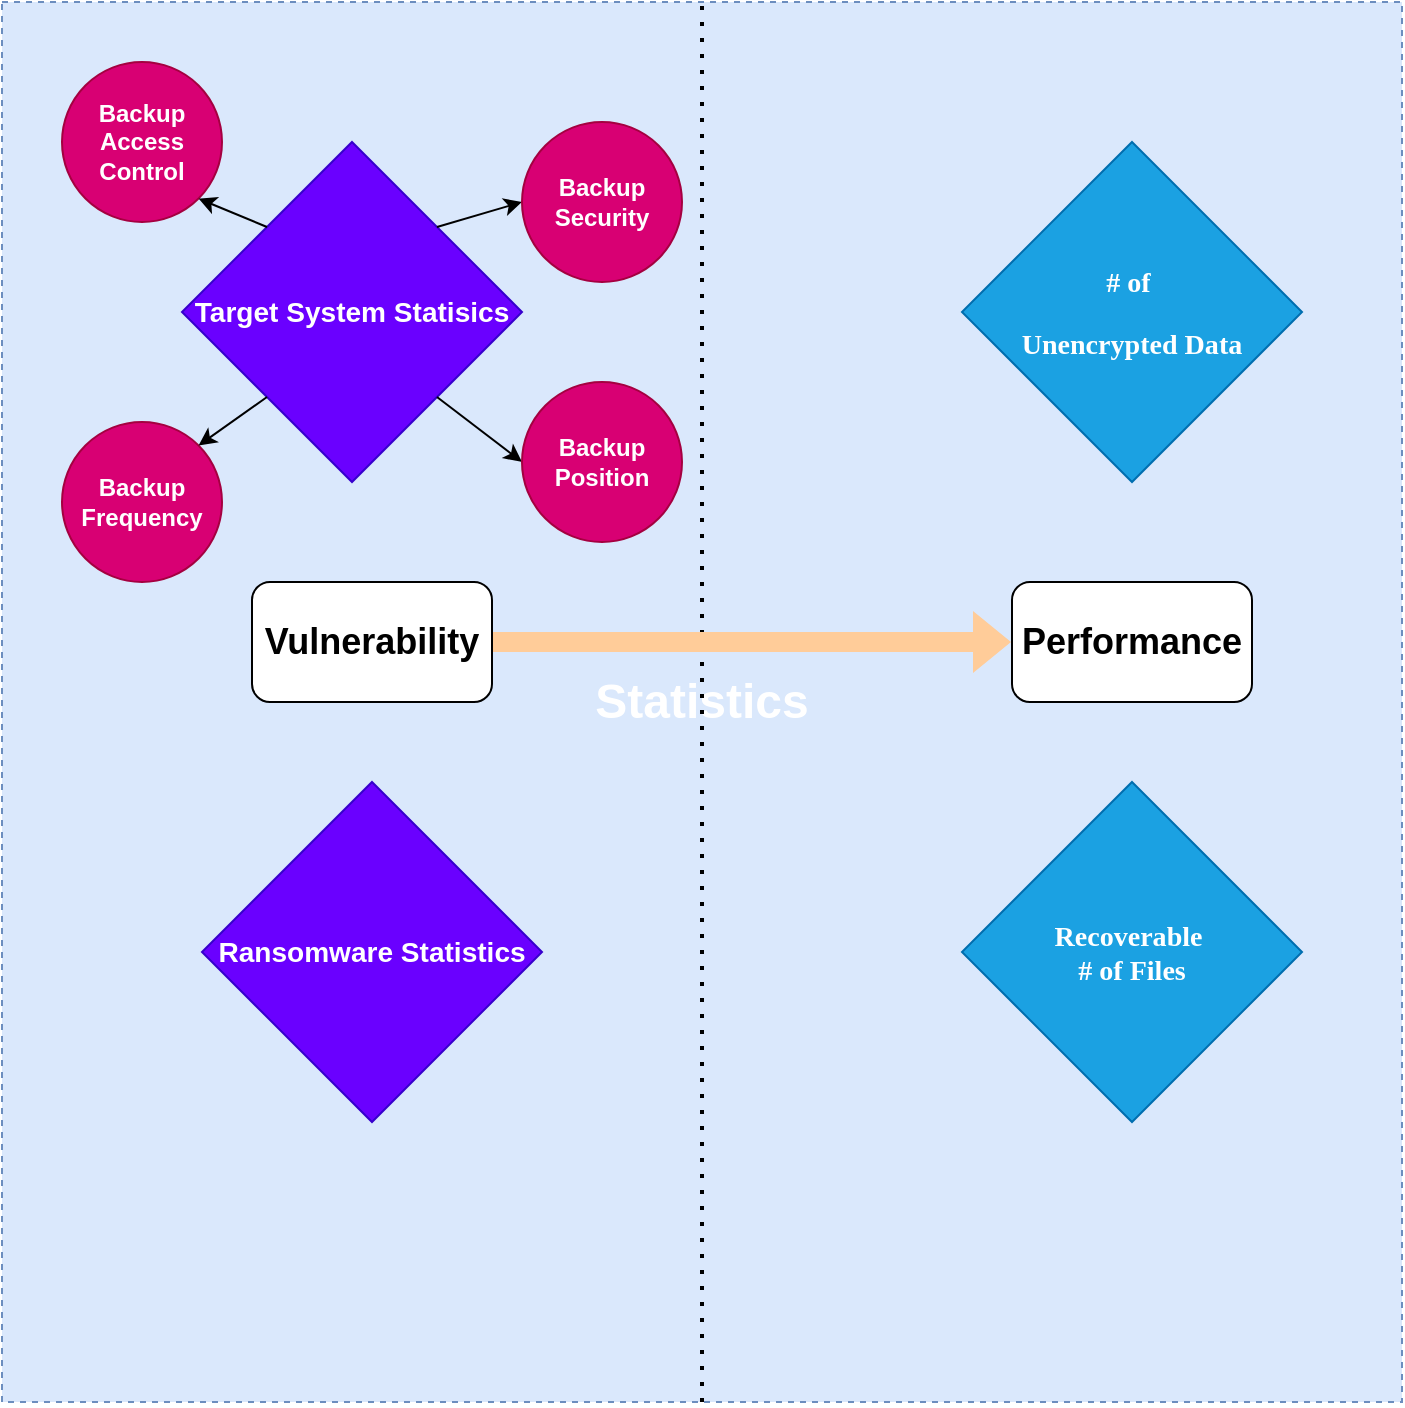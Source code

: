<mxfile version="21.2.9" type="github">
  <diagram name="Page-1" id="HjAe-cEzDwWQ3BzL_Kof">
    <mxGraphModel dx="1434" dy="764" grid="1" gridSize="10" guides="1" tooltips="1" connect="1" arrows="1" fold="1" page="1" pageScale="1" pageWidth="850" pageHeight="1100" math="0" shadow="0">
      <root>
        <mxCell id="0" />
        <mxCell id="1" parent="0" />
        <mxCell id="lzFla5q31AFlgDd7tzWI-1" value="&lt;h1&gt;&lt;font color=&quot;#ffffff&quot;&gt;Statistics&lt;/font&gt;&lt;/h1&gt;" style="whiteSpace=wrap;html=1;aspect=fixed;fillColor=#dae8fc;strokeColor=#6c8ebf;dashed=1;" vertex="1" parent="1">
          <mxGeometry x="30" y="10" width="700" height="700" as="geometry" />
        </mxCell>
        <mxCell id="lzFla5q31AFlgDd7tzWI-2" value="&lt;h3&gt;&lt;font face=&quot;Georgia&quot;&gt;# of&amp;nbsp;&lt;/font&gt;&lt;/h3&gt;&lt;h3&gt;&lt;font face=&quot;Georgia&quot;&gt;Unencrypted Data&lt;/font&gt;&lt;/h3&gt;" style="rhombus;whiteSpace=wrap;html=1;fillColor=#1ba1e2;fontColor=#ffffff;strokeColor=#006EAF;" vertex="1" parent="1">
          <mxGeometry x="510" y="80" width="170" height="170" as="geometry" />
        </mxCell>
        <mxCell id="lzFla5q31AFlgDd7tzWI-3" value="&lt;h3&gt;&lt;font face=&quot;Georgia&quot;&gt;Recoverable&amp;nbsp;&lt;br&gt;&lt;/font&gt;&lt;font face=&quot;Georgia&quot;&gt;# of Files&lt;/font&gt;&lt;/h3&gt;" style="rhombus;whiteSpace=wrap;html=1;fillColor=#1ba1e2;fontColor=#ffffff;strokeColor=#006EAF;" vertex="1" parent="1">
          <mxGeometry x="510" y="400" width="170" height="170" as="geometry" />
        </mxCell>
        <mxCell id="lzFla5q31AFlgDd7tzWI-4" value="&lt;h3&gt;Ransomware Statistics&lt;/h3&gt;" style="rhombus;whiteSpace=wrap;html=1;fillColor=#6a00ff;fontColor=#ffffff;strokeColor=#3700CC;" vertex="1" parent="1">
          <mxGeometry x="130" y="400" width="170" height="170" as="geometry" />
        </mxCell>
        <mxCell id="lzFla5q31AFlgDd7tzWI-5" value="&lt;h3&gt;Target System Statisics&lt;/h3&gt;" style="rhombus;whiteSpace=wrap;html=1;fillColor=#6a00ff;fontColor=#ffffff;strokeColor=#3700CC;" vertex="1" parent="1">
          <mxGeometry x="120" y="80" width="170" height="170" as="geometry" />
        </mxCell>
        <mxCell id="lzFla5q31AFlgDd7tzWI-6" value="" style="endArrow=classic;html=1;rounded=0;exitX=1;exitY=0;exitDx=0;exitDy=0;entryX=0;entryY=0.5;entryDx=0;entryDy=0;" edge="1" parent="1" source="lzFla5q31AFlgDd7tzWI-5" target="lzFla5q31AFlgDd7tzWI-7">
          <mxGeometry width="50" height="50" relative="1" as="geometry">
            <mxPoint x="310" y="480" as="sourcePoint" />
            <mxPoint x="360" y="430" as="targetPoint" />
          </mxGeometry>
        </mxCell>
        <mxCell id="lzFla5q31AFlgDd7tzWI-7" value="&lt;h4&gt;Backup Security&lt;/h4&gt;" style="ellipse;whiteSpace=wrap;html=1;aspect=fixed;fillColor=#d80073;fontColor=#ffffff;strokeColor=#A50040;" vertex="1" parent="1">
          <mxGeometry x="290" y="70" width="80" height="80" as="geometry" />
        </mxCell>
        <mxCell id="lzFla5q31AFlgDd7tzWI-8" value="" style="endArrow=none;dashed=1;html=1;dashPattern=1 3;strokeWidth=2;rounded=0;entryX=0.5;entryY=0;entryDx=0;entryDy=0;exitX=0.5;exitY=1;exitDx=0;exitDy=0;" edge="1" parent="1" source="lzFla5q31AFlgDd7tzWI-1" target="lzFla5q31AFlgDd7tzWI-1">
          <mxGeometry width="50" height="50" relative="1" as="geometry">
            <mxPoint x="400" y="370" as="sourcePoint" />
            <mxPoint x="450" y="320" as="targetPoint" />
          </mxGeometry>
        </mxCell>
        <mxCell id="lzFla5q31AFlgDd7tzWI-9" value="&lt;h2&gt;Vulnerability&lt;/h2&gt;" style="rounded=1;whiteSpace=wrap;html=1;" vertex="1" parent="1">
          <mxGeometry x="155" y="300" width="120" height="60" as="geometry" />
        </mxCell>
        <mxCell id="lzFla5q31AFlgDd7tzWI-10" value="&lt;h2&gt;Performance&lt;/h2&gt;" style="rounded=1;whiteSpace=wrap;html=1;" vertex="1" parent="1">
          <mxGeometry x="535" y="300" width="120" height="60" as="geometry" />
        </mxCell>
        <mxCell id="lzFla5q31AFlgDd7tzWI-11" value="" style="shape=flexArrow;endArrow=classic;html=1;rounded=0;entryX=0;entryY=0.5;entryDx=0;entryDy=0;exitX=1;exitY=0.5;exitDx=0;exitDy=0;fillColor=#ffcc99;strokeColor=none;" edge="1" parent="1" source="lzFla5q31AFlgDd7tzWI-9" target="lzFla5q31AFlgDd7tzWI-10">
          <mxGeometry width="50" height="50" relative="1" as="geometry">
            <mxPoint x="380" y="330" as="sourcePoint" />
            <mxPoint x="430" y="280" as="targetPoint" />
          </mxGeometry>
        </mxCell>
        <mxCell id="lzFla5q31AFlgDd7tzWI-12" value="" style="endArrow=classic;html=1;rounded=0;exitX=1;exitY=1;exitDx=0;exitDy=0;entryX=0;entryY=0.5;entryDx=0;entryDy=0;" edge="1" parent="1" source="lzFla5q31AFlgDd7tzWI-5" target="lzFla5q31AFlgDd7tzWI-13">
          <mxGeometry width="50" height="50" relative="1" as="geometry">
            <mxPoint x="270" y="250" as="sourcePoint" />
            <mxPoint x="320" y="200" as="targetPoint" />
          </mxGeometry>
        </mxCell>
        <mxCell id="lzFla5q31AFlgDd7tzWI-13" value="&lt;h4&gt;Backup Position&lt;/h4&gt;" style="ellipse;whiteSpace=wrap;html=1;aspect=fixed;fillColor=#d80073;fontColor=#ffffff;strokeColor=#A50040;" vertex="1" parent="1">
          <mxGeometry x="290" y="200" width="80" height="80" as="geometry" />
        </mxCell>
        <mxCell id="lzFla5q31AFlgDd7tzWI-14" value="&lt;h4&gt;Backup Frequency&lt;/h4&gt;" style="ellipse;whiteSpace=wrap;html=1;aspect=fixed;fillColor=#d80073;fontColor=#ffffff;strokeColor=#A50040;" vertex="1" parent="1">
          <mxGeometry x="60" y="220" width="80" height="80" as="geometry" />
        </mxCell>
        <mxCell id="lzFla5q31AFlgDd7tzWI-15" value="" style="endArrow=classic;html=1;rounded=0;exitX=0;exitY=1;exitDx=0;exitDy=0;entryX=1;entryY=0;entryDx=0;entryDy=0;" edge="1" parent="1" source="lzFla5q31AFlgDd7tzWI-5" target="lzFla5q31AFlgDd7tzWI-14">
          <mxGeometry width="50" height="50" relative="1" as="geometry">
            <mxPoint x="258" y="218" as="sourcePoint" />
            <mxPoint x="310" y="250" as="targetPoint" />
          </mxGeometry>
        </mxCell>
        <mxCell id="lzFla5q31AFlgDd7tzWI-16" value="&lt;h4&gt;Backup Access Control&lt;/h4&gt;" style="ellipse;whiteSpace=wrap;html=1;aspect=fixed;fillColor=#d80073;fontColor=#ffffff;strokeColor=#A50040;" vertex="1" parent="1">
          <mxGeometry x="60" y="40" width="80" height="80" as="geometry" />
        </mxCell>
        <mxCell id="lzFla5q31AFlgDd7tzWI-17" value="" style="endArrow=classic;html=1;rounded=0;exitX=0;exitY=0;exitDx=0;exitDy=0;entryX=1;entryY=1;entryDx=0;entryDy=0;" edge="1" parent="1" source="lzFla5q31AFlgDd7tzWI-5" target="lzFla5q31AFlgDd7tzWI-16">
          <mxGeometry width="50" height="50" relative="1" as="geometry">
            <mxPoint x="258" y="133" as="sourcePoint" />
            <mxPoint x="310" y="110" as="targetPoint" />
          </mxGeometry>
        </mxCell>
      </root>
    </mxGraphModel>
  </diagram>
</mxfile>
